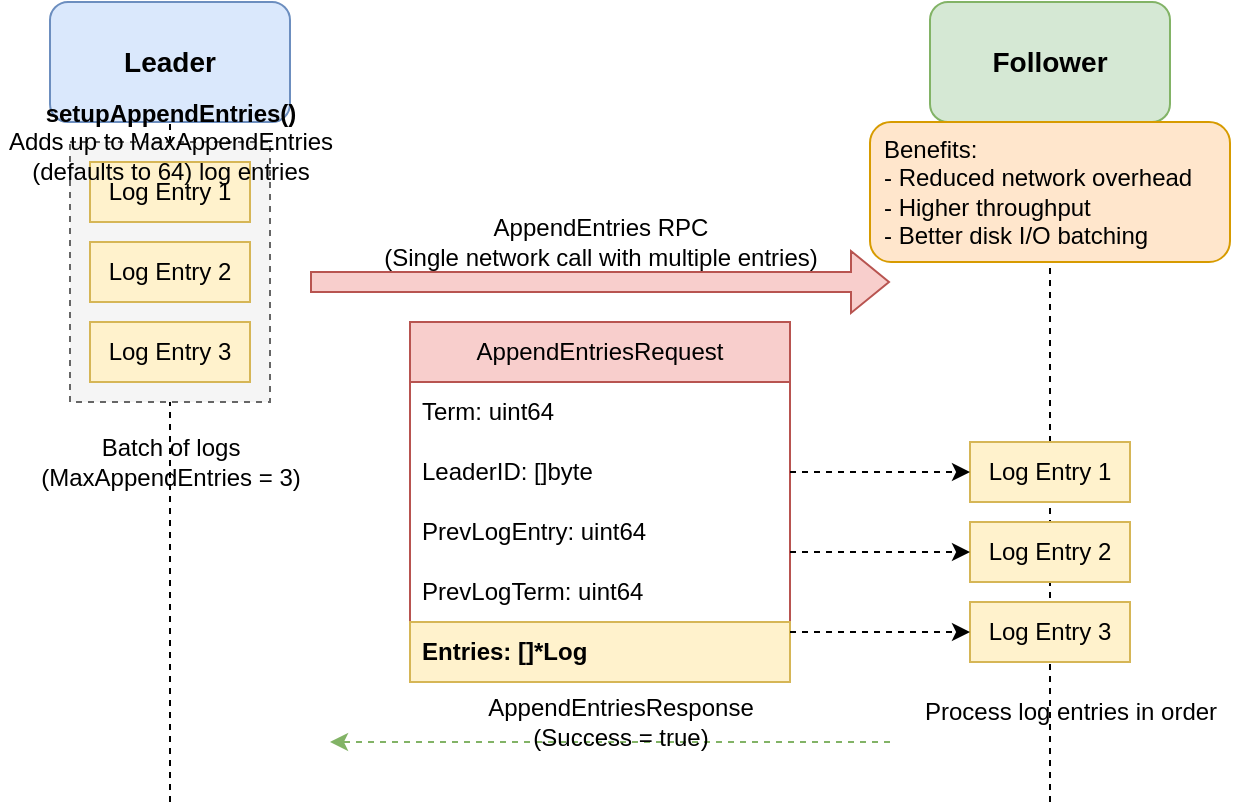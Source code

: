 <mxfile version="27.0.6">
  <diagram name="Log Batching" id="7gdLqKNWt9u7bEjB4eD2">
    <mxGraphModel dx="396" dy="505" grid="0" gridSize="10" guides="1" tooltips="1" connect="1" arrows="1" fold="1" page="0" pageScale="1" pageWidth="850" pageHeight="1100" math="0" shadow="0">
      <root>
        <mxCell id="0" />
        <mxCell id="1" parent="0" />
        <mxCell id="XTDZx26cBL84-N1Y96lm-1" value="Leader" style="rounded=1;whiteSpace=wrap;html=1;fillColor=#dae8fc;strokeColor=#6c8ebf;fontSize=14;fontStyle=1" vertex="1" parent="1">
          <mxGeometry x="490" y="125" width="120" height="60" as="geometry" />
        </mxCell>
        <mxCell id="XTDZx26cBL84-N1Y96lm-2" value="Follower" style="rounded=1;whiteSpace=wrap;html=1;fillColor=#d5e8d4;strokeColor=#82b366;fontSize=14;fontStyle=1" vertex="1" parent="1">
          <mxGeometry x="930" y="125" width="120" height="60" as="geometry" />
        </mxCell>
        <mxCell id="XTDZx26cBL84-N1Y96lm-3" value="" style="endArrow=none;dashed=1;html=1;rounded=0;entryX=0.5;entryY=1;entryDx=0;entryDy=0;" edge="1" parent="1" target="XTDZx26cBL84-N1Y96lm-1">
          <mxGeometry width="50" height="50" relative="1" as="geometry">
            <mxPoint x="550" y="525" as="sourcePoint" />
            <mxPoint x="860" y="325" as="targetPoint" />
          </mxGeometry>
        </mxCell>
        <mxCell id="XTDZx26cBL84-N1Y96lm-4" value="" style="endArrow=none;dashed=1;html=1;rounded=0;entryX=0.5;entryY=1;entryDx=0;entryDy=0;" edge="1" parent="1" target="XTDZx26cBL84-N1Y96lm-2">
          <mxGeometry width="50" height="50" relative="1" as="geometry">
            <mxPoint x="990" y="525" as="sourcePoint" />
            <mxPoint x="860" y="325" as="targetPoint" />
          </mxGeometry>
        </mxCell>
        <mxCell id="XTDZx26cBL84-N1Y96lm-5" value="Log Entry 1" style="rounded=0;whiteSpace=wrap;html=1;fillColor=#fff2cc;strokeColor=#d6b656;" vertex="1" parent="1">
          <mxGeometry x="510" y="205" width="80" height="30" as="geometry" />
        </mxCell>
        <mxCell id="XTDZx26cBL84-N1Y96lm-6" value="Log Entry 2" style="rounded=0;whiteSpace=wrap;html=1;fillColor=#fff2cc;strokeColor=#d6b656;" vertex="1" parent="1">
          <mxGeometry x="510" y="245" width="80" height="30" as="geometry" />
        </mxCell>
        <mxCell id="XTDZx26cBL84-N1Y96lm-7" value="Log Entry 3" style="rounded=0;whiteSpace=wrap;html=1;fillColor=#fff2cc;strokeColor=#d6b656;" vertex="1" parent="1">
          <mxGeometry x="510" y="285" width="80" height="30" as="geometry" />
        </mxCell>
        <mxCell id="XTDZx26cBL84-N1Y96lm-8" value="" style="rounded=0;whiteSpace=wrap;html=1;fillColor=#f5f5f5;strokeColor=#666666;dashed=1;" vertex="1" parent="1">
          <mxGeometry x="500" y="195" width="100" height="130" as="geometry" />
        </mxCell>
        <mxCell id="XTDZx26cBL84-N1Y96lm-9" value="Log Entry 1" style="rounded=0;whiteSpace=wrap;html=1;fillColor=#fff2cc;strokeColor=#d6b656;" vertex="1" parent="1">
          <mxGeometry x="510" y="205" width="80" height="30" as="geometry" />
        </mxCell>
        <mxCell id="XTDZx26cBL84-N1Y96lm-10" value="Log Entry 2" style="rounded=0;whiteSpace=wrap;html=1;fillColor=#fff2cc;strokeColor=#d6b656;" vertex="1" parent="1">
          <mxGeometry x="510" y="245" width="80" height="30" as="geometry" />
        </mxCell>
        <mxCell id="XTDZx26cBL84-N1Y96lm-11" value="Log Entry 3" style="rounded=0;whiteSpace=wrap;html=1;fillColor=#fff2cc;strokeColor=#d6b656;" vertex="1" parent="1">
          <mxGeometry x="510" y="285" width="80" height="30" as="geometry" />
        </mxCell>
        <mxCell id="XTDZx26cBL84-N1Y96lm-12" value="Batch of logs&lt;br&gt;(MaxAppendEntries = 3)" style="text;html=1;align=center;verticalAlign=middle;resizable=0;points=[];autosize=1;strokeColor=none;fillColor=none;" vertex="1" parent="1">
          <mxGeometry x="470" y="335" width="160" height="40" as="geometry" />
        </mxCell>
        <mxCell id="XTDZx26cBL84-N1Y96lm-13" value="" style="shape=flexArrow;endArrow=classic;html=1;rounded=0;fillColor=#f8cecc;strokeColor=#b85450;" edge="1" parent="1">
          <mxGeometry width="50" height="50" relative="1" as="geometry">
            <mxPoint x="620" y="265" as="sourcePoint" />
            <mxPoint x="910" y="265" as="targetPoint" />
          </mxGeometry>
        </mxCell>
        <mxCell id="XTDZx26cBL84-N1Y96lm-14" value="AppendEntries RPC&lt;br&gt;(Single network call with multiple entries)" style="text;html=1;align=center;verticalAlign=middle;resizable=0;points=[];autosize=1;strokeColor=none;fillColor=none;" vertex="1" parent="1">
          <mxGeometry x="645" y="225" width="240" height="40" as="geometry" />
        </mxCell>
        <mxCell id="XTDZx26cBL84-N1Y96lm-15" value="AppendEntriesRequest" style="swimlane;fontStyle=0;childLayout=stackLayout;horizontal=1;startSize=30;horizontalStack=0;resizeParent=1;resizeParentMax=0;resizeLast=0;collapsible=1;marginBottom=0;whiteSpace=wrap;html=1;fillColor=#f8cecc;strokeColor=#b85450;" vertex="1" parent="1">
          <mxGeometry x="670" y="285" width="190" height="180" as="geometry" />
        </mxCell>
        <mxCell id="XTDZx26cBL84-N1Y96lm-16" value="Term: uint64" style="text;strokeColor=none;fillColor=none;align=left;verticalAlign=middle;spacingLeft=4;spacingRight=4;overflow=hidden;points=[[0,0.5],[1,0.5]];portConstraint=eastwest;rotatable=0;whiteSpace=wrap;html=1;" vertex="1" parent="XTDZx26cBL84-N1Y96lm-15">
          <mxGeometry y="30" width="190" height="30" as="geometry" />
        </mxCell>
        <mxCell id="XTDZx26cBL84-N1Y96lm-17" value="LeaderID: []byte" style="text;strokeColor=none;fillColor=none;align=left;verticalAlign=middle;spacingLeft=4;spacingRight=4;overflow=hidden;points=[[0,0.5],[1,0.5]];portConstraint=eastwest;rotatable=0;whiteSpace=wrap;html=1;" vertex="1" parent="XTDZx26cBL84-N1Y96lm-15">
          <mxGeometry y="60" width="190" height="30" as="geometry" />
        </mxCell>
        <mxCell id="XTDZx26cBL84-N1Y96lm-18" value="PrevLogEntry: uint64" style="text;strokeColor=none;fillColor=none;align=left;verticalAlign=middle;spacingLeft=4;spacingRight=4;overflow=hidden;points=[[0,0.5],[1,0.5]];portConstraint=eastwest;rotatable=0;whiteSpace=wrap;html=1;" vertex="1" parent="XTDZx26cBL84-N1Y96lm-15">
          <mxGeometry y="90" width="190" height="30" as="geometry" />
        </mxCell>
        <mxCell id="XTDZx26cBL84-N1Y96lm-19" value="PrevLogTerm: uint64" style="text;strokeColor=none;fillColor=none;align=left;verticalAlign=middle;spacingLeft=4;spacingRight=4;overflow=hidden;points=[[0,0.5],[1,0.5]];portConstraint=eastwest;rotatable=0;whiteSpace=wrap;html=1;" vertex="1" parent="XTDZx26cBL84-N1Y96lm-15">
          <mxGeometry y="120" width="190" height="30" as="geometry" />
        </mxCell>
        <mxCell id="XTDZx26cBL84-N1Y96lm-20" value="Entries: []*Log" style="text;strokeColor=#d6b656;fillColor=#fff2cc;align=left;verticalAlign=middle;spacingLeft=4;spacingRight=4;overflow=hidden;points=[[0,0.5],[1,0.5]];portConstraint=eastwest;rotatable=0;whiteSpace=wrap;html=1;fontStyle=1" vertex="1" parent="XTDZx26cBL84-N1Y96lm-15">
          <mxGeometry y="150" width="190" height="30" as="geometry" />
        </mxCell>
        <mxCell id="XTDZx26cBL84-N1Y96lm-21" value="Log Entry 1" style="rounded=0;whiteSpace=wrap;html=1;fillColor=#fff2cc;strokeColor=#d6b656;" vertex="1" parent="1">
          <mxGeometry x="950" y="345" width="80" height="30" as="geometry" />
        </mxCell>
        <mxCell id="XTDZx26cBL84-N1Y96lm-22" value="Log Entry 2" style="rounded=0;whiteSpace=wrap;html=1;fillColor=#fff2cc;strokeColor=#d6b656;" vertex="1" parent="1">
          <mxGeometry x="950" y="385" width="80" height="30" as="geometry" />
        </mxCell>
        <mxCell id="XTDZx26cBL84-N1Y96lm-23" value="Log Entry 3" style="rounded=0;whiteSpace=wrap;html=1;fillColor=#fff2cc;strokeColor=#d6b656;" vertex="1" parent="1">
          <mxGeometry x="950" y="425" width="80" height="30" as="geometry" />
        </mxCell>
        <mxCell id="XTDZx26cBL84-N1Y96lm-24" value="" style="endArrow=classic;html=1;rounded=0;entryX=0;entryY=0.5;entryDx=0;entryDy=0;dashed=1;" edge="1" parent="1" target="XTDZx26cBL84-N1Y96lm-21">
          <mxGeometry width="50" height="50" relative="1" as="geometry">
            <mxPoint x="860" y="360" as="sourcePoint" />
            <mxPoint x="910" y="325" as="targetPoint" />
          </mxGeometry>
        </mxCell>
        <mxCell id="XTDZx26cBL84-N1Y96lm-25" value="" style="endArrow=classic;html=1;rounded=0;entryX=0;entryY=0.5;entryDx=0;entryDy=0;dashed=1;" edge="1" parent="1" target="XTDZx26cBL84-N1Y96lm-22">
          <mxGeometry width="50" height="50" relative="1" as="geometry">
            <mxPoint x="860" y="400" as="sourcePoint" />
            <mxPoint x="910" y="325" as="targetPoint" />
          </mxGeometry>
        </mxCell>
        <mxCell id="XTDZx26cBL84-N1Y96lm-26" value="" style="endArrow=classic;html=1;rounded=0;entryX=0;entryY=0.5;entryDx=0;entryDy=0;dashed=1;" edge="1" parent="1" target="XTDZx26cBL84-N1Y96lm-23">
          <mxGeometry width="50" height="50" relative="1" as="geometry">
            <mxPoint x="860" y="440" as="sourcePoint" />
            <mxPoint x="910" y="325" as="targetPoint" />
          </mxGeometry>
        </mxCell>
        <mxCell id="XTDZx26cBL84-N1Y96lm-27" value="Process log entries in order" style="text;html=1;align=center;verticalAlign=middle;resizable=0;points=[];autosize=1;strokeColor=none;fillColor=none;" vertex="1" parent="1">
          <mxGeometry x="920" y="465" width="160" height="30" as="geometry" />
        </mxCell>
        <mxCell id="XTDZx26cBL84-N1Y96lm-28" value="" style="endArrow=classic;html=1;rounded=0;dashed=1;fillColor=#d5e8d4;strokeColor=#82b366;" edge="1" parent="1">
          <mxGeometry width="50" height="50" relative="1" as="geometry">
            <mxPoint x="910" y="495" as="sourcePoint" />
            <mxPoint x="630" y="495" as="targetPoint" />
          </mxGeometry>
        </mxCell>
        <mxCell id="XTDZx26cBL84-N1Y96lm-29" value="AppendEntriesResponse&lt;br&gt;(Success = true)" style="text;html=1;align=center;verticalAlign=middle;resizable=0;points=[];autosize=1;strokeColor=none;fillColor=none;" vertex="1" parent="1">
          <mxGeometry x="695" y="465" width="160" height="40" as="geometry" />
        </mxCell>
        <mxCell id="XTDZx26cBL84-N1Y96lm-30" value="&lt;b&gt;setupAppendEntries()&lt;/b&gt;&lt;br&gt;Adds up to MaxAppendEntries&lt;br&gt;(defaults to 64) log entries" style="text;html=1;align=center;verticalAlign=middle;resizable=0;points=[];autosize=1;strokeColor=none;fillColor=none;" vertex="1" parent="1">
          <mxGeometry x="465" y="165" width="170" height="60" as="geometry" />
        </mxCell>
        <mxCell id="XTDZx26cBL84-N1Y96lm-31" value="Benefits:&lt;br&gt;- Reduced network overhead&lt;br&gt;- Higher throughput&lt;br&gt;- Better disk I/O batching" style="rounded=1;whiteSpace=wrap;html=1;fillColor=#ffe6cc;strokeColor=#d79b00;align=left;spacingLeft=5;" vertex="1" parent="1">
          <mxGeometry x="900" y="185" width="180" height="70" as="geometry" />
        </mxCell>
      </root>
    </mxGraphModel>
  </diagram>
</mxfile>
